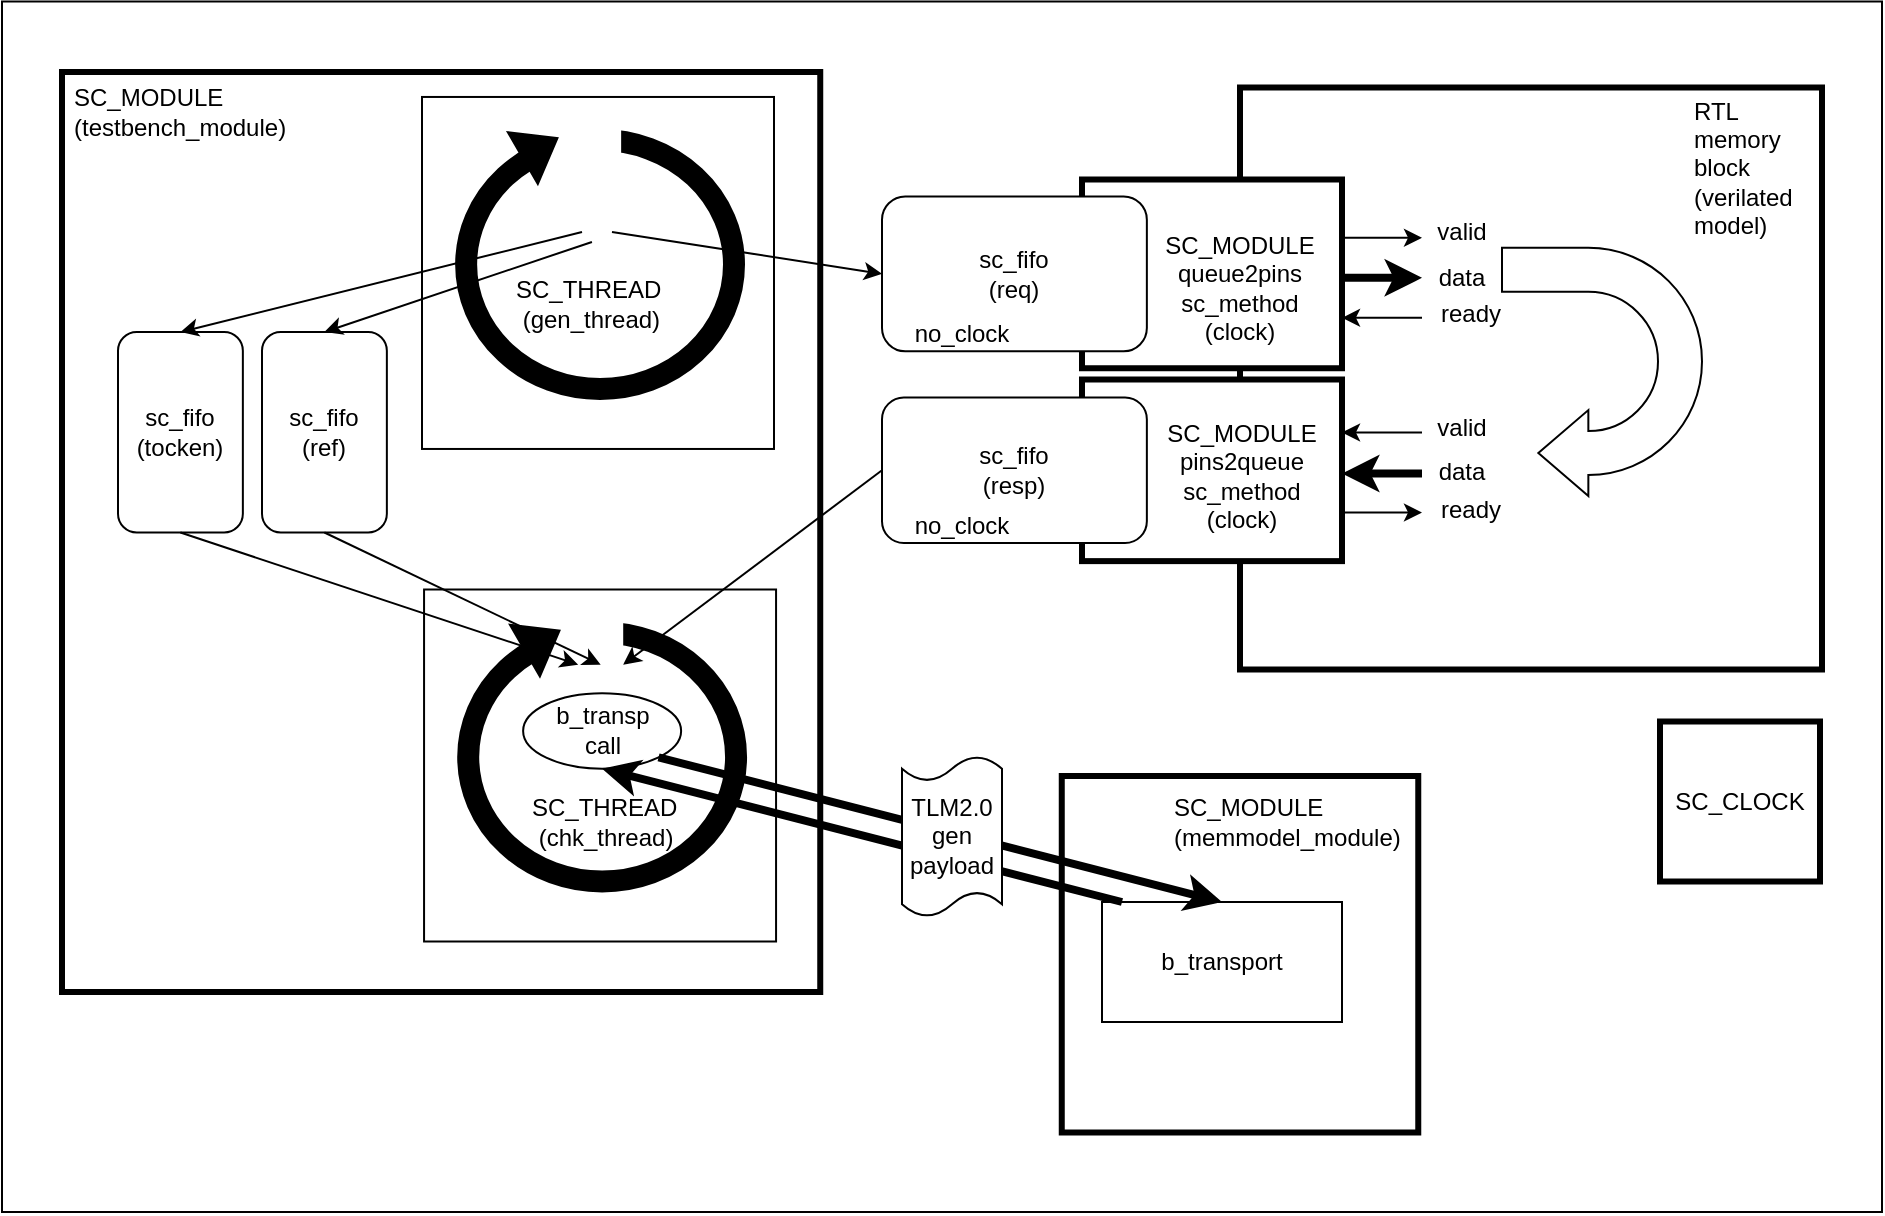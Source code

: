 <mxfile version="28.0.6">
  <diagram name="Page-1" id="_rqtu3N1HzKDUfa-oLQv">
    <mxGraphModel dx="2066" dy="875" grid="1" gridSize="10" guides="1" tooltips="1" connect="1" arrows="1" fold="1" page="1" pageScale="1" pageWidth="750" pageHeight="400" math="0" shadow="0">
      <root>
        <mxCell id="0" />
        <mxCell id="1" parent="0" />
        <mxCell id="3AAYtJc_0AQLSiv6PhSg-3" value="" style="rounded=0;whiteSpace=wrap;html=1;fillStyle=solid;fillColor=#FFFFFF;" parent="1" vertex="1">
          <mxGeometry x="40" y="34.75" width="940" height="605.25" as="geometry" />
        </mxCell>
        <mxCell id="WxfmGbHKgl9_zZ5WKbKh-43" value="" style="whiteSpace=wrap;html=1;aspect=fixed;strokeWidth=3;" parent="1" vertex="1">
          <mxGeometry x="659" y="77.75" width="291" height="291" as="geometry" />
        </mxCell>
        <mxCell id="LClbgoWVhjMHhPMPpPg6-24" value="" style="rounded=0;whiteSpace=wrap;html=1;strokeWidth=3;" parent="1" vertex="1">
          <mxGeometry x="70" y="70" width="379.12" height="460" as="geometry" />
        </mxCell>
        <mxCell id="0L-XgB6YBLzuITLfPznf-18" value="" style="whiteSpace=wrap;html=1;aspect=fixed;strokeWidth=3;" parent="1" vertex="1">
          <mxGeometry x="569.88" y="422" width="178.25" height="178.25" as="geometry" />
        </mxCell>
        <mxCell id="U7fOmlcXKOMJ5CHY6PRd-4" value="" style="whiteSpace=wrap;html=1;aspect=fixed;" parent="1" vertex="1">
          <mxGeometry x="250" y="82.48" width="176" height="176" as="geometry" />
        </mxCell>
        <mxCell id="0L-XgB6YBLzuITLfPznf-15" value="" style="ellipse;whiteSpace=wrap;html=1;strokeWidth=11;" parent="1" vertex="1">
          <mxGeometry x="272.07" y="104.05" width="133.93" height="124.43" as="geometry" />
        </mxCell>
        <mxCell id="0L-XgB6YBLzuITLfPznf-17" value="" style="rounded=0;whiteSpace=wrap;html=1;rotation=0;strokeColor=none;" parent="1" vertex="1">
          <mxGeometry x="304.57" y="90.05" width="45" height="30" as="geometry" />
        </mxCell>
        <mxCell id="0L-XgB6YBLzuITLfPznf-16" value="" style="triangle;whiteSpace=wrap;html=1;rotation=-30;fillColor=#000000;" parent="1" vertex="1">
          <mxGeometry x="299.07" y="93.05" width="20" height="30" as="geometry" />
        </mxCell>
        <mxCell id="U7fOmlcXKOMJ5CHY6PRd-1" value="SC_MODULE (memmodel_module)" style="text;strokeColor=none;fillColor=none;align=left;verticalAlign=middle;spacingLeft=4;spacingRight=4;overflow=hidden;points=[[0,0.5],[1,0.5]];portConstraint=eastwest;rotatable=0;whiteSpace=wrap;html=1;" parent="1" vertex="1">
          <mxGeometry x="620" y="425.25" width="130.25" height="39.5" as="geometry" />
        </mxCell>
        <mxCell id="U7fOmlcXKOMJ5CHY6PRd-2" value="SC_THREAD&amp;nbsp; &amp;nbsp; &amp;nbsp;(gen_thread)" style="text;strokeColor=none;fillColor=none;align=left;verticalAlign=middle;spacingLeft=4;spacingRight=4;overflow=hidden;points=[[0,0.5],[1,0.5]];portConstraint=eastwest;rotatable=0;whiteSpace=wrap;html=1;" parent="1" vertex="1">
          <mxGeometry x="290.95" y="156.05" width="107.37" height="59.5" as="geometry" />
        </mxCell>
        <mxCell id="U7fOmlcXKOMJ5CHY6PRd-5" value="SC_MODULE (testbench_module)" style="text;strokeColor=none;fillColor=none;align=left;verticalAlign=middle;spacingLeft=4;spacingRight=4;overflow=hidden;points=[[0,0.5],[1,0.5]];portConstraint=eastwest;rotatable=0;whiteSpace=wrap;html=1;" parent="1" vertex="1">
          <mxGeometry x="70" y="70" width="130" height="39.5" as="geometry" />
        </mxCell>
        <mxCell id="LClbgoWVhjMHhPMPpPg6-2" value="b_transport" style="rounded=0;whiteSpace=wrap;html=1;" parent="1" vertex="1">
          <mxGeometry x="590" y="485" width="120" height="60" as="geometry" />
        </mxCell>
        <mxCell id="Bv0AkjfXmIM-gZWPzif6-10" value="" style="rounded=0;whiteSpace=wrap;html=1;strokeWidth=3;" parent="1" vertex="1">
          <mxGeometry x="580" y="123.75" width="130" height="94.37" as="geometry" />
        </mxCell>
        <mxCell id="Bv0AkjfXmIM-gZWPzif6-11" value="sc_fifo&lt;div&gt;(req)&lt;/div&gt;" style="rounded=1;whiteSpace=wrap;html=1;" parent="1" vertex="1">
          <mxGeometry x="480" y="132.25" width="132.43" height="77.37" as="geometry" />
        </mxCell>
        <mxCell id="WxfmGbHKgl9_zZ5WKbKh-3" value="" style="rounded=0;whiteSpace=wrap;html=1;strokeWidth=3;" parent="1" vertex="1">
          <mxGeometry x="580" y="223.75" width="130" height="90.81" as="geometry" />
        </mxCell>
        <mxCell id="LClbgoWVhjMHhPMPpPg6-17" value="sc_fifo&lt;div&gt;(resp)&lt;/div&gt;" style="rounded=1;whiteSpace=wrap;html=1;" parent="1" vertex="1">
          <mxGeometry x="480" y="232.75" width="132.43" height="72.75" as="geometry" />
        </mxCell>
        <mxCell id="WxfmGbHKgl9_zZ5WKbKh-6" value="" style="endArrow=classic;html=1;rounded=0;entryX=0;entryY=0.5;entryDx=0;entryDy=0;" parent="1" target="Bv0AkjfXmIM-gZWPzif6-11" edge="1">
          <mxGeometry width="50" height="50" relative="1" as="geometry">
            <mxPoint x="345" y="150" as="sourcePoint" />
            <mxPoint x="387.028" y="172.72" as="targetPoint" />
          </mxGeometry>
        </mxCell>
        <mxCell id="WxfmGbHKgl9_zZ5WKbKh-7" value="RTL&lt;div&gt;memory block&lt;/div&gt;&lt;div&gt;(verilated&lt;/div&gt;&lt;div&gt;model)&lt;/div&gt;" style="text;strokeColor=none;fillColor=none;align=left;verticalAlign=middle;spacingLeft=4;spacingRight=4;overflow=hidden;points=[[0,0.5],[1,0.5]];portConstraint=eastwest;rotatable=0;whiteSpace=wrap;html=1;" parent="1" vertex="1">
          <mxGeometry x="880" y="77.9" width="80" height="80" as="geometry" />
        </mxCell>
        <mxCell id="WxfmGbHKgl9_zZ5WKbKh-9" value="" style="html=1;shadow=0;dashed=0;align=center;verticalAlign=middle;shape=mxgraph.arrows2.uTurnArrow;dy=11;arrowHead=43;dx2=25;rotation=-180;" parent="1" vertex="1">
          <mxGeometry x="790" y="157.9" width="100" height="124.15" as="geometry" />
        </mxCell>
        <mxCell id="WxfmGbHKgl9_zZ5WKbKh-16" value="" style="endArrow=classic;html=1;rounded=0;" parent="1" edge="1">
          <mxGeometry width="50" height="50" relative="1" as="geometry">
            <mxPoint x="710" y="152.9" as="sourcePoint" />
            <mxPoint x="750" y="152.9" as="targetPoint" />
          </mxGeometry>
        </mxCell>
        <mxCell id="WxfmGbHKgl9_zZ5WKbKh-17" value="" style="endArrow=classic;html=1;rounded=0;strokeWidth=4;" parent="1" edge="1">
          <mxGeometry width="50" height="50" relative="1" as="geometry">
            <mxPoint x="710" y="172.9" as="sourcePoint" />
            <mxPoint x="750" y="172.9" as="targetPoint" />
          </mxGeometry>
        </mxCell>
        <mxCell id="WxfmGbHKgl9_zZ5WKbKh-18" value="" style="endArrow=classic;html=1;rounded=0;" parent="1" edge="1">
          <mxGeometry width="50" height="50" relative="1" as="geometry">
            <mxPoint x="750" y="192.9" as="sourcePoint" />
            <mxPoint x="710" y="192.9" as="targetPoint" />
          </mxGeometry>
        </mxCell>
        <mxCell id="WxfmGbHKgl9_zZ5WKbKh-19" value="valid" style="text;html=1;align=center;verticalAlign=middle;whiteSpace=wrap;rounded=0;" parent="1" vertex="1">
          <mxGeometry x="740" y="135.4" width="60" height="30" as="geometry" />
        </mxCell>
        <mxCell id="WxfmGbHKgl9_zZ5WKbKh-21" value="data" style="text;html=1;align=center;verticalAlign=middle;whiteSpace=wrap;rounded=0;" parent="1" vertex="1">
          <mxGeometry x="740" y="157.9" width="60" height="30" as="geometry" />
        </mxCell>
        <mxCell id="WxfmGbHKgl9_zZ5WKbKh-22" value="ready" style="text;html=1;align=center;verticalAlign=middle;whiteSpace=wrap;rounded=0;" parent="1" vertex="1">
          <mxGeometry x="739" y="176.47" width="71" height="30" as="geometry" />
        </mxCell>
        <mxCell id="WxfmGbHKgl9_zZ5WKbKh-34" value="" style="endArrow=classic;html=1;rounded=0;" parent="1" edge="1">
          <mxGeometry width="50" height="50" relative="1" as="geometry">
            <mxPoint x="710" y="290.25" as="sourcePoint" />
            <mxPoint x="750" y="290.25" as="targetPoint" />
          </mxGeometry>
        </mxCell>
        <mxCell id="WxfmGbHKgl9_zZ5WKbKh-35" value="" style="endArrow=classic;html=1;rounded=0;strokeWidth=4;" parent="1" edge="1">
          <mxGeometry width="50" height="50" relative="1" as="geometry">
            <mxPoint x="750" y="270.75" as="sourcePoint" />
            <mxPoint x="710" y="270.75" as="targetPoint" />
          </mxGeometry>
        </mxCell>
        <mxCell id="WxfmGbHKgl9_zZ5WKbKh-36" value="" style="endArrow=classic;html=1;rounded=0;" parent="1" edge="1">
          <mxGeometry width="50" height="50" relative="1" as="geometry">
            <mxPoint x="750" y="250.25" as="sourcePoint" />
            <mxPoint x="710" y="250.25" as="targetPoint" />
          </mxGeometry>
        </mxCell>
        <mxCell id="WxfmGbHKgl9_zZ5WKbKh-37" value="valid" style="text;html=1;align=center;verticalAlign=middle;whiteSpace=wrap;rounded=0;" parent="1" vertex="1">
          <mxGeometry x="740" y="232.75" width="60" height="30" as="geometry" />
        </mxCell>
        <mxCell id="WxfmGbHKgl9_zZ5WKbKh-38" value="data" style="text;html=1;align=center;verticalAlign=middle;whiteSpace=wrap;rounded=0;" parent="1" vertex="1">
          <mxGeometry x="740" y="255.25" width="60" height="30" as="geometry" />
        </mxCell>
        <mxCell id="WxfmGbHKgl9_zZ5WKbKh-39" value="ready" style="text;html=1;align=center;verticalAlign=middle;whiteSpace=wrap;rounded=0;" parent="1" vertex="1">
          <mxGeometry x="739" y="273.82" width="71" height="30" as="geometry" />
        </mxCell>
        <mxCell id="WxfmGbHKgl9_zZ5WKbKh-46" value="no_clock" style="text;html=1;align=center;verticalAlign=middle;whiteSpace=wrap;rounded=0;" parent="1" vertex="1">
          <mxGeometry x="490" y="282.05" width="60" height="30" as="geometry" />
        </mxCell>
        <mxCell id="WxfmGbHKgl9_zZ5WKbKh-47" value="no_clock" style="text;html=1;align=center;verticalAlign=middle;whiteSpace=wrap;rounded=0;" parent="1" vertex="1">
          <mxGeometry x="490" y="185.9" width="60" height="30" as="geometry" />
        </mxCell>
        <mxCell id="WxfmGbHKgl9_zZ5WKbKh-49" value="&lt;div&gt;&lt;br&gt;&lt;/div&gt;SC_MODULE&lt;div&gt;queue2pins&lt;/div&gt;&lt;div&gt;sc_method&lt;/div&gt;&lt;div&gt;(clock)&lt;/div&gt;" style="text;html=1;align=center;verticalAlign=middle;whiteSpace=wrap;rounded=0;" parent="1" vertex="1">
          <mxGeometry x="630" y="155.9" width="58" height="30" as="geometry" />
        </mxCell>
        <mxCell id="WxfmGbHKgl9_zZ5WKbKh-51" value="&lt;div&gt;&lt;br&gt;&lt;/div&gt;SC_MODULE&lt;div&gt;pins2queue&lt;/div&gt;&lt;div&gt;sc_method&lt;/div&gt;&lt;div&gt;(clock)&lt;/div&gt;" style="text;html=1;align=center;verticalAlign=middle;whiteSpace=wrap;rounded=0;" parent="1" vertex="1">
          <mxGeometry x="630" y="250.19" width="60" height="30" as="geometry" />
        </mxCell>
        <mxCell id="WxfmGbHKgl9_zZ5WKbKh-52" value="SC_CLOCK" style="whiteSpace=wrap;html=1;aspect=fixed;strokeWidth=3;" parent="1" vertex="1">
          <mxGeometry x="869" y="394.75" width="80" height="80" as="geometry" />
        </mxCell>
        <mxCell id="Mt7UQKh5Gd89CHfmGhhR-1" value="" style="whiteSpace=wrap;html=1;aspect=fixed;" parent="1" vertex="1">
          <mxGeometry x="251.03" y="328.75" width="176" height="176" as="geometry" />
        </mxCell>
        <mxCell id="Mt7UQKh5Gd89CHfmGhhR-2" value="" style="ellipse;whiteSpace=wrap;html=1;strokeWidth=11;" parent="1" vertex="1">
          <mxGeometry x="273.1" y="350.32" width="133.93" height="124.43" as="geometry" />
        </mxCell>
        <mxCell id="Mt7UQKh5Gd89CHfmGhhR-3" value="" style="rounded=0;whiteSpace=wrap;html=1;rotation=0;strokeColor=none;" parent="1" vertex="1">
          <mxGeometry x="305.6" y="336.32" width="45" height="30" as="geometry" />
        </mxCell>
        <mxCell id="Mt7UQKh5Gd89CHfmGhhR-4" value="" style="triangle;whiteSpace=wrap;html=1;rotation=-30;fillColor=#000000;" parent="1" vertex="1">
          <mxGeometry x="300.1" y="339.32" width="20" height="30" as="geometry" />
        </mxCell>
        <mxCell id="Mt7UQKh5Gd89CHfmGhhR-5" value="SC_THREAD&amp;nbsp; &amp;nbsp; &amp;nbsp;(chk_thread)" style="text;strokeColor=none;fillColor=none;align=left;verticalAlign=middle;spacingLeft=4;spacingRight=4;overflow=hidden;points=[[0,0.5],[1,0.5]];portConstraint=eastwest;rotatable=0;whiteSpace=wrap;html=1;" parent="1" vertex="1">
          <mxGeometry x="298.63" y="415.25" width="107.37" height="59.5" as="geometry" />
        </mxCell>
        <mxCell id="Mt7UQKh5Gd89CHfmGhhR-6" value="b_transp&lt;div&gt;call&lt;/div&gt;" style="ellipse;whiteSpace=wrap;html=1;strokeWidth=1;" parent="1" vertex="1">
          <mxGeometry x="300.56" y="380.6" width="79" height="37.75" as="geometry" />
        </mxCell>
        <mxCell id="WxfmGbHKgl9_zZ5WKbKh-4" value="" style="endArrow=classic;html=1;rounded=0;exitX=0;exitY=0.5;exitDx=0;exitDy=0;entryX=1;entryY=1;entryDx=0;entryDy=0;" parent="1" source="LClbgoWVhjMHhPMPpPg6-17" target="Mt7UQKh5Gd89CHfmGhhR-3" edge="1">
          <mxGeometry width="50" height="50" relative="1" as="geometry">
            <mxPoint x="490" y="400" as="sourcePoint" />
            <mxPoint x="350" y="320" as="targetPoint" />
          </mxGeometry>
        </mxCell>
        <mxCell id="Mt7UQKh5Gd89CHfmGhhR-10" value="sc_fifo&lt;div&gt;(ref)&lt;/div&gt;" style="rounded=1;whiteSpace=wrap;html=1;" parent="1" vertex="1">
          <mxGeometry x="170" y="200" width="62.43" height="100.25" as="geometry" />
        </mxCell>
        <mxCell id="Mt7UQKh5Gd89CHfmGhhR-15" value="sc_fifo&lt;div&gt;(tocken)&lt;/div&gt;" style="rounded=1;whiteSpace=wrap;html=1;" parent="1" vertex="1">
          <mxGeometry x="98" y="200" width="62.43" height="100.25" as="geometry" />
        </mxCell>
        <mxCell id="Mt7UQKh5Gd89CHfmGhhR-17" value="" style="endArrow=classic;html=1;rounded=0;entryX=0.5;entryY=0;entryDx=0;entryDy=0;exitX=0.41;exitY=-0.018;exitDx=0;exitDy=0;exitPerimeter=0;" parent="1" source="U7fOmlcXKOMJ5CHY6PRd-2" target="Mt7UQKh5Gd89CHfmGhhR-10" edge="1">
          <mxGeometry width="50" height="50" relative="1" as="geometry">
            <mxPoint x="138.25" y="143.65" as="sourcePoint" />
            <mxPoint x="227.25" y="171.65" as="targetPoint" />
          </mxGeometry>
        </mxCell>
        <mxCell id="Mt7UQKh5Gd89CHfmGhhR-18" value="" style="endArrow=classic;html=1;rounded=0;entryX=0.5;entryY=0;entryDx=0;entryDy=0;" parent="1" target="Mt7UQKh5Gd89CHfmGhhR-15" edge="1">
          <mxGeometry width="50" height="50" relative="1" as="geometry">
            <mxPoint x="330" y="150" as="sourcePoint" />
            <mxPoint x="96" y="208.15" as="targetPoint" />
          </mxGeometry>
        </mxCell>
        <mxCell id="Mt7UQKh5Gd89CHfmGhhR-20" value="" style="endArrow=classic;html=1;rounded=0;entryX=0.75;entryY=1;entryDx=0;entryDy=0;exitX=0.5;exitY=1;exitDx=0;exitDy=0;" parent="1" source="Mt7UQKh5Gd89CHfmGhhR-10" target="Mt7UQKh5Gd89CHfmGhhR-3" edge="1">
          <mxGeometry width="50" height="50" relative="1" as="geometry">
            <mxPoint x="180" y="310" as="sourcePoint" />
            <mxPoint x="220" y="246" as="targetPoint" />
          </mxGeometry>
        </mxCell>
        <mxCell id="Mt7UQKh5Gd89CHfmGhhR-21" value="" style="endArrow=classic;html=1;rounded=0;exitX=0.5;exitY=1;exitDx=0;exitDy=0;entryX=0.5;entryY=1;entryDx=0;entryDy=0;" parent="1" source="Mt7UQKh5Gd89CHfmGhhR-15" target="Mt7UQKh5Gd89CHfmGhhR-3" edge="1">
          <mxGeometry width="50" height="50" relative="1" as="geometry">
            <mxPoint x="120" y="380" as="sourcePoint" />
            <mxPoint x="180" y="400" as="targetPoint" />
          </mxGeometry>
        </mxCell>
        <mxCell id="LClbgoWVhjMHhPMPpPg6-13" value="" style="endArrow=classic;html=1;rounded=0;exitX=1;exitY=1;exitDx=0;exitDy=0;strokeWidth=4;entryX=0.5;entryY=0;entryDx=0;entryDy=0;" parent="1" source="Mt7UQKh5Gd89CHfmGhhR-6" target="LClbgoWVhjMHhPMPpPg6-2" edge="1">
          <mxGeometry width="50" height="50" relative="1" as="geometry">
            <mxPoint x="1196" y="331.79" as="sourcePoint" />
            <mxPoint x="1286.07" y="643.16" as="targetPoint" />
          </mxGeometry>
        </mxCell>
        <mxCell id="LClbgoWVhjMHhPMPpPg6-12" value="" style="endArrow=classic;html=1;rounded=0;entryX=0.5;entryY=1;entryDx=0;entryDy=0;strokeWidth=4;" parent="1" target="Mt7UQKh5Gd89CHfmGhhR-6" edge="1">
          <mxGeometry width="50" height="50" relative="1" as="geometry">
            <mxPoint x="600" y="485" as="sourcePoint" />
            <mxPoint x="443.57" y="520" as="targetPoint" />
          </mxGeometry>
        </mxCell>
        <mxCell id="LClbgoWVhjMHhPMPpPg6-7" value="TLM2.0&lt;div&gt;gen payload&lt;/div&gt;" style="shape=tape;whiteSpace=wrap;html=1;size=0.154;" parent="1" vertex="1">
          <mxGeometry x="490" y="412.25" width="50" height="80" as="geometry" />
        </mxCell>
      </root>
    </mxGraphModel>
  </diagram>
</mxfile>
